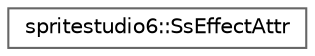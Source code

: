 digraph "Graphical Class Hierarchy"
{
 // LATEX_PDF_SIZE
  bgcolor="transparent";
  edge [fontname=Helvetica,fontsize=10,labelfontname=Helvetica,labelfontsize=10];
  node [fontname=Helvetica,fontsize=10,shape=box,height=0.2,width=0.4];
  rankdir="LR";
  Node0 [id="Node000000",label="spritestudio6::SsEffectAttr",height=0.2,width=0.4,color="grey40", fillcolor="white", style="filled",URL="$classspritestudio6_1_1_ss_effect_attr.html",tooltip=" "];
}
